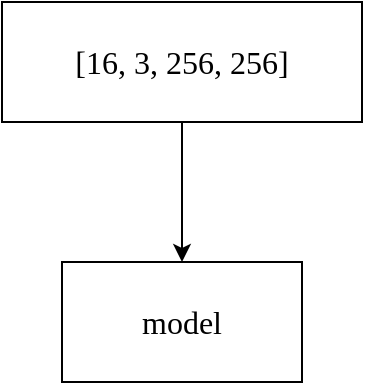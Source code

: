 <mxfile version="20.0.3" type="github">
  <diagram id="2_RPqlqdWzfG0cwzjeVh" name="Page-1">
    <mxGraphModel dx="944" dy="684" grid="1" gridSize="10" guides="1" tooltips="1" connect="1" arrows="1" fold="1" page="1" pageScale="1" pageWidth="827" pageHeight="1169" math="0" shadow="0">
      <root>
        <mxCell id="0" />
        <mxCell id="1" parent="0" />
        <mxCell id="9_yFKXLl_1HZHt2PYPIF-3" value="" style="edgeStyle=orthogonalEdgeStyle;rounded=0;orthogonalLoop=1;jettySize=auto;html=1;fontFamily=Lucida Console;fontSize=16;" edge="1" parent="1" source="9_yFKXLl_1HZHt2PYPIF-1" target="9_yFKXLl_1HZHt2PYPIF-2">
          <mxGeometry relative="1" as="geometry" />
        </mxCell>
        <mxCell id="9_yFKXLl_1HZHt2PYPIF-1" value="[16, 3, 256, 256]" style="whiteSpace=wrap;html=1;fontFamily=Lucida Console;fontSize=16;" vertex="1" parent="1">
          <mxGeometry x="40" y="210" width="180" height="60" as="geometry" />
        </mxCell>
        <mxCell id="9_yFKXLl_1HZHt2PYPIF-2" value="model" style="whiteSpace=wrap;html=1;fontSize=16;fontFamily=Lucida Console;" vertex="1" parent="1">
          <mxGeometry x="70" y="340" width="120" height="60" as="geometry" />
        </mxCell>
      </root>
    </mxGraphModel>
  </diagram>
</mxfile>
